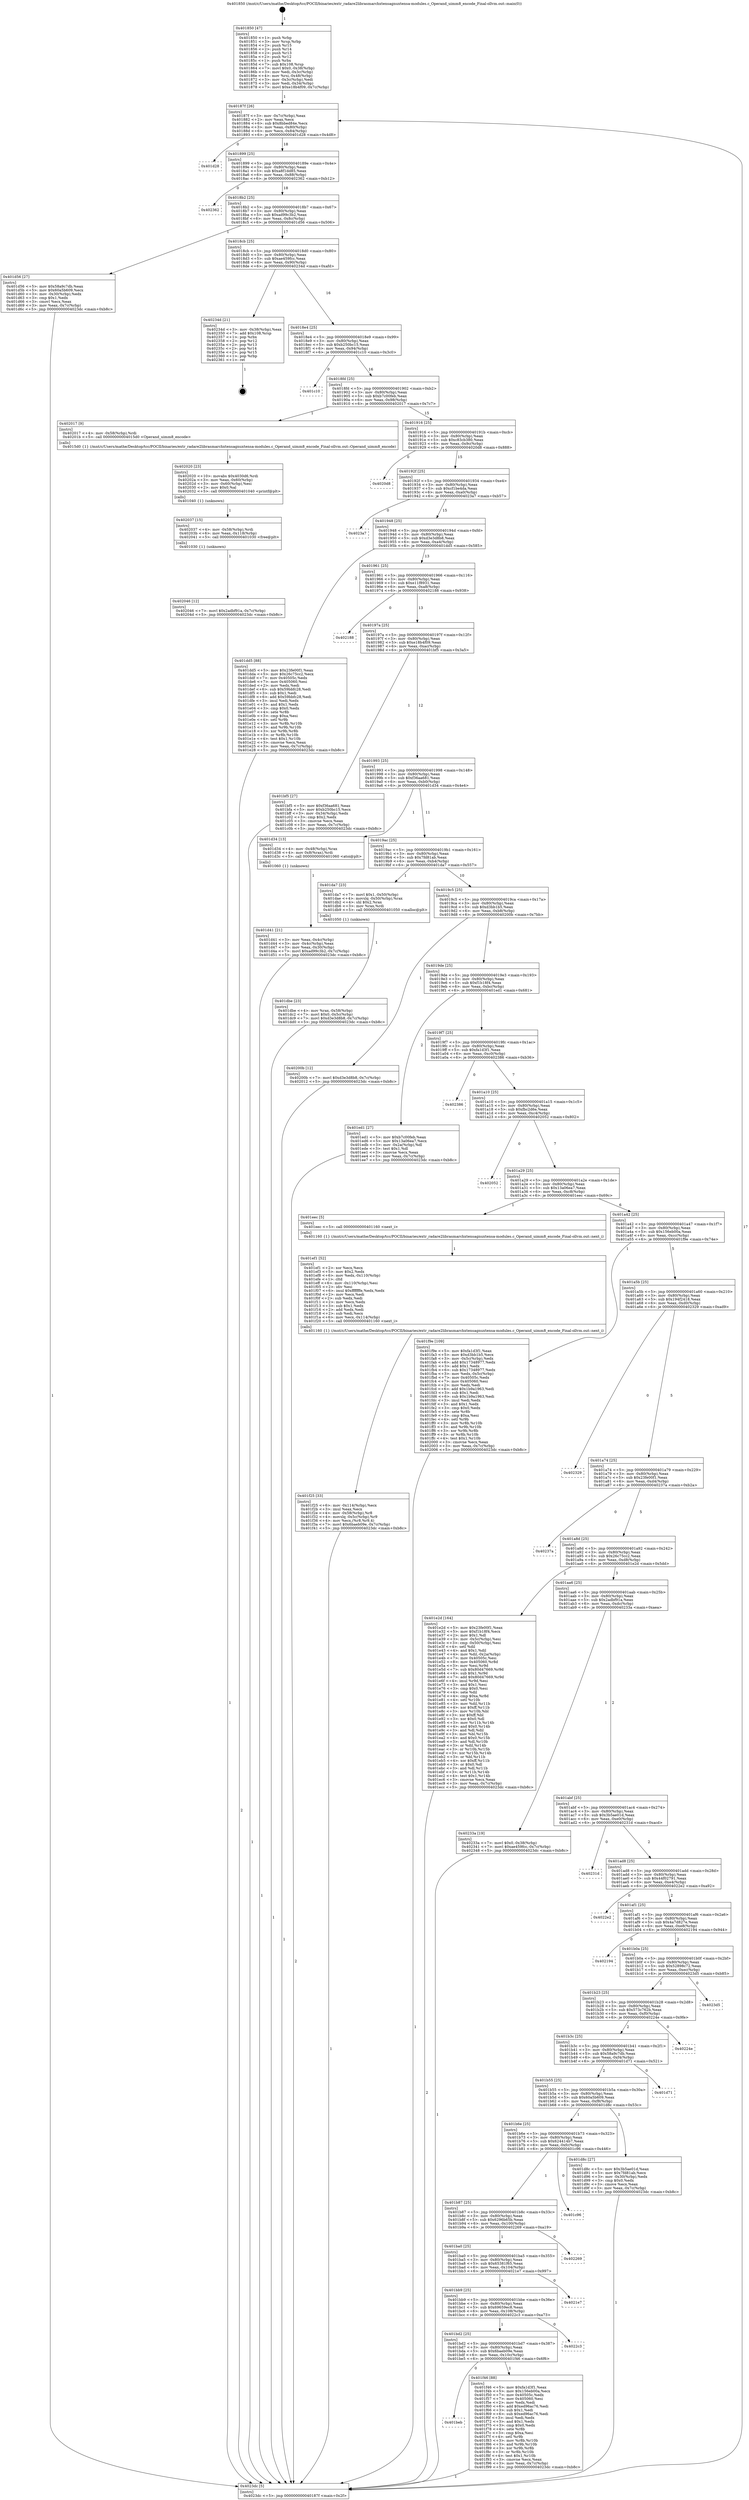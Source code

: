 digraph "0x401850" {
  label = "0x401850 (/mnt/c/Users/mathe/Desktop/tcc/POCII/binaries/extr_radare2librasmarchxtensagnuxtensa-modules.c_Operand_uimm8_encode_Final-ollvm.out::main(0))"
  labelloc = "t"
  node[shape=record]

  Entry [label="",width=0.3,height=0.3,shape=circle,fillcolor=black,style=filled]
  "0x40187f" [label="{
     0x40187f [26]\l
     | [instrs]\l
     &nbsp;&nbsp;0x40187f \<+3\>: mov -0x7c(%rbp),%eax\l
     &nbsp;&nbsp;0x401882 \<+2\>: mov %eax,%ecx\l
     &nbsp;&nbsp;0x401884 \<+6\>: sub $0x8bbed84e,%ecx\l
     &nbsp;&nbsp;0x40188a \<+3\>: mov %eax,-0x80(%rbp)\l
     &nbsp;&nbsp;0x40188d \<+6\>: mov %ecx,-0x84(%rbp)\l
     &nbsp;&nbsp;0x401893 \<+6\>: je 0000000000401d28 \<main+0x4d8\>\l
  }"]
  "0x401d28" [label="{
     0x401d28\l
  }", style=dashed]
  "0x401899" [label="{
     0x401899 [25]\l
     | [instrs]\l
     &nbsp;&nbsp;0x401899 \<+5\>: jmp 000000000040189e \<main+0x4e\>\l
     &nbsp;&nbsp;0x40189e \<+3\>: mov -0x80(%rbp),%eax\l
     &nbsp;&nbsp;0x4018a1 \<+5\>: sub $0xa8f1dd85,%eax\l
     &nbsp;&nbsp;0x4018a6 \<+6\>: mov %eax,-0x88(%rbp)\l
     &nbsp;&nbsp;0x4018ac \<+6\>: je 0000000000402362 \<main+0xb12\>\l
  }"]
  Exit [label="",width=0.3,height=0.3,shape=circle,fillcolor=black,style=filled,peripheries=2]
  "0x402362" [label="{
     0x402362\l
  }", style=dashed]
  "0x4018b2" [label="{
     0x4018b2 [25]\l
     | [instrs]\l
     &nbsp;&nbsp;0x4018b2 \<+5\>: jmp 00000000004018b7 \<main+0x67\>\l
     &nbsp;&nbsp;0x4018b7 \<+3\>: mov -0x80(%rbp),%eax\l
     &nbsp;&nbsp;0x4018ba \<+5\>: sub $0xad99c3b2,%eax\l
     &nbsp;&nbsp;0x4018bf \<+6\>: mov %eax,-0x8c(%rbp)\l
     &nbsp;&nbsp;0x4018c5 \<+6\>: je 0000000000401d56 \<main+0x506\>\l
  }"]
  "0x402046" [label="{
     0x402046 [12]\l
     | [instrs]\l
     &nbsp;&nbsp;0x402046 \<+7\>: movl $0x2adbf91a,-0x7c(%rbp)\l
     &nbsp;&nbsp;0x40204d \<+5\>: jmp 00000000004023dc \<main+0xb8c\>\l
  }"]
  "0x401d56" [label="{
     0x401d56 [27]\l
     | [instrs]\l
     &nbsp;&nbsp;0x401d56 \<+5\>: mov $0x58a9c7db,%eax\l
     &nbsp;&nbsp;0x401d5b \<+5\>: mov $0x60a5b609,%ecx\l
     &nbsp;&nbsp;0x401d60 \<+3\>: mov -0x30(%rbp),%edx\l
     &nbsp;&nbsp;0x401d63 \<+3\>: cmp $0x1,%edx\l
     &nbsp;&nbsp;0x401d66 \<+3\>: cmovl %ecx,%eax\l
     &nbsp;&nbsp;0x401d69 \<+3\>: mov %eax,-0x7c(%rbp)\l
     &nbsp;&nbsp;0x401d6c \<+5\>: jmp 00000000004023dc \<main+0xb8c\>\l
  }"]
  "0x4018cb" [label="{
     0x4018cb [25]\l
     | [instrs]\l
     &nbsp;&nbsp;0x4018cb \<+5\>: jmp 00000000004018d0 \<main+0x80\>\l
     &nbsp;&nbsp;0x4018d0 \<+3\>: mov -0x80(%rbp),%eax\l
     &nbsp;&nbsp;0x4018d3 \<+5\>: sub $0xae459fcc,%eax\l
     &nbsp;&nbsp;0x4018d8 \<+6\>: mov %eax,-0x90(%rbp)\l
     &nbsp;&nbsp;0x4018de \<+6\>: je 000000000040234d \<main+0xafd\>\l
  }"]
  "0x402037" [label="{
     0x402037 [15]\l
     | [instrs]\l
     &nbsp;&nbsp;0x402037 \<+4\>: mov -0x58(%rbp),%rdi\l
     &nbsp;&nbsp;0x40203b \<+6\>: mov %eax,-0x118(%rbp)\l
     &nbsp;&nbsp;0x402041 \<+5\>: call 0000000000401030 \<free@plt\>\l
     | [calls]\l
     &nbsp;&nbsp;0x401030 \{1\} (unknown)\l
  }"]
  "0x40234d" [label="{
     0x40234d [21]\l
     | [instrs]\l
     &nbsp;&nbsp;0x40234d \<+3\>: mov -0x38(%rbp),%eax\l
     &nbsp;&nbsp;0x402350 \<+7\>: add $0x108,%rsp\l
     &nbsp;&nbsp;0x402357 \<+1\>: pop %rbx\l
     &nbsp;&nbsp;0x402358 \<+2\>: pop %r12\l
     &nbsp;&nbsp;0x40235a \<+2\>: pop %r13\l
     &nbsp;&nbsp;0x40235c \<+2\>: pop %r14\l
     &nbsp;&nbsp;0x40235e \<+2\>: pop %r15\l
     &nbsp;&nbsp;0x402360 \<+1\>: pop %rbp\l
     &nbsp;&nbsp;0x402361 \<+1\>: ret\l
  }"]
  "0x4018e4" [label="{
     0x4018e4 [25]\l
     | [instrs]\l
     &nbsp;&nbsp;0x4018e4 \<+5\>: jmp 00000000004018e9 \<main+0x99\>\l
     &nbsp;&nbsp;0x4018e9 \<+3\>: mov -0x80(%rbp),%eax\l
     &nbsp;&nbsp;0x4018ec \<+5\>: sub $0xb250bc15,%eax\l
     &nbsp;&nbsp;0x4018f1 \<+6\>: mov %eax,-0x94(%rbp)\l
     &nbsp;&nbsp;0x4018f7 \<+6\>: je 0000000000401c10 \<main+0x3c0\>\l
  }"]
  "0x402020" [label="{
     0x402020 [23]\l
     | [instrs]\l
     &nbsp;&nbsp;0x402020 \<+10\>: movabs $0x4030d6,%rdi\l
     &nbsp;&nbsp;0x40202a \<+3\>: mov %eax,-0x60(%rbp)\l
     &nbsp;&nbsp;0x40202d \<+3\>: mov -0x60(%rbp),%esi\l
     &nbsp;&nbsp;0x402030 \<+2\>: mov $0x0,%al\l
     &nbsp;&nbsp;0x402032 \<+5\>: call 0000000000401040 \<printf@plt\>\l
     | [calls]\l
     &nbsp;&nbsp;0x401040 \{1\} (unknown)\l
  }"]
  "0x401c10" [label="{
     0x401c10\l
  }", style=dashed]
  "0x4018fd" [label="{
     0x4018fd [25]\l
     | [instrs]\l
     &nbsp;&nbsp;0x4018fd \<+5\>: jmp 0000000000401902 \<main+0xb2\>\l
     &nbsp;&nbsp;0x401902 \<+3\>: mov -0x80(%rbp),%eax\l
     &nbsp;&nbsp;0x401905 \<+5\>: sub $0xb7c00feb,%eax\l
     &nbsp;&nbsp;0x40190a \<+6\>: mov %eax,-0x98(%rbp)\l
     &nbsp;&nbsp;0x401910 \<+6\>: je 0000000000402017 \<main+0x7c7\>\l
  }"]
  "0x401beb" [label="{
     0x401beb\l
  }", style=dashed]
  "0x402017" [label="{
     0x402017 [9]\l
     | [instrs]\l
     &nbsp;&nbsp;0x402017 \<+4\>: mov -0x58(%rbp),%rdi\l
     &nbsp;&nbsp;0x40201b \<+5\>: call 00000000004015d0 \<Operand_uimm8_encode\>\l
     | [calls]\l
     &nbsp;&nbsp;0x4015d0 \{1\} (/mnt/c/Users/mathe/Desktop/tcc/POCII/binaries/extr_radare2librasmarchxtensagnuxtensa-modules.c_Operand_uimm8_encode_Final-ollvm.out::Operand_uimm8_encode)\l
  }"]
  "0x401916" [label="{
     0x401916 [25]\l
     | [instrs]\l
     &nbsp;&nbsp;0x401916 \<+5\>: jmp 000000000040191b \<main+0xcb\>\l
     &nbsp;&nbsp;0x40191b \<+3\>: mov -0x80(%rbp),%eax\l
     &nbsp;&nbsp;0x40191e \<+5\>: sub $0xc83cb380,%eax\l
     &nbsp;&nbsp;0x401923 \<+6\>: mov %eax,-0x9c(%rbp)\l
     &nbsp;&nbsp;0x401929 \<+6\>: je 00000000004020d8 \<main+0x888\>\l
  }"]
  "0x401f46" [label="{
     0x401f46 [88]\l
     | [instrs]\l
     &nbsp;&nbsp;0x401f46 \<+5\>: mov $0xfa1d3f1,%eax\l
     &nbsp;&nbsp;0x401f4b \<+5\>: mov $0x156eb00a,%ecx\l
     &nbsp;&nbsp;0x401f50 \<+7\>: mov 0x40505c,%edx\l
     &nbsp;&nbsp;0x401f57 \<+7\>: mov 0x405060,%esi\l
     &nbsp;&nbsp;0x401f5e \<+2\>: mov %edx,%edi\l
     &nbsp;&nbsp;0x401f60 \<+6\>: add $0xed96ac76,%edi\l
     &nbsp;&nbsp;0x401f66 \<+3\>: sub $0x1,%edi\l
     &nbsp;&nbsp;0x401f69 \<+6\>: sub $0xed96ac76,%edi\l
     &nbsp;&nbsp;0x401f6f \<+3\>: imul %edi,%edx\l
     &nbsp;&nbsp;0x401f72 \<+3\>: and $0x1,%edx\l
     &nbsp;&nbsp;0x401f75 \<+3\>: cmp $0x0,%edx\l
     &nbsp;&nbsp;0x401f78 \<+4\>: sete %r8b\l
     &nbsp;&nbsp;0x401f7c \<+3\>: cmp $0xa,%esi\l
     &nbsp;&nbsp;0x401f7f \<+4\>: setl %r9b\l
     &nbsp;&nbsp;0x401f83 \<+3\>: mov %r8b,%r10b\l
     &nbsp;&nbsp;0x401f86 \<+3\>: and %r9b,%r10b\l
     &nbsp;&nbsp;0x401f89 \<+3\>: xor %r9b,%r8b\l
     &nbsp;&nbsp;0x401f8c \<+3\>: or %r8b,%r10b\l
     &nbsp;&nbsp;0x401f8f \<+4\>: test $0x1,%r10b\l
     &nbsp;&nbsp;0x401f93 \<+3\>: cmovne %ecx,%eax\l
     &nbsp;&nbsp;0x401f96 \<+3\>: mov %eax,-0x7c(%rbp)\l
     &nbsp;&nbsp;0x401f99 \<+5\>: jmp 00000000004023dc \<main+0xb8c\>\l
  }"]
  "0x4020d8" [label="{
     0x4020d8\l
  }", style=dashed]
  "0x40192f" [label="{
     0x40192f [25]\l
     | [instrs]\l
     &nbsp;&nbsp;0x40192f \<+5\>: jmp 0000000000401934 \<main+0xe4\>\l
     &nbsp;&nbsp;0x401934 \<+3\>: mov -0x80(%rbp),%eax\l
     &nbsp;&nbsp;0x401937 \<+5\>: sub $0xcf1be4da,%eax\l
     &nbsp;&nbsp;0x40193c \<+6\>: mov %eax,-0xa0(%rbp)\l
     &nbsp;&nbsp;0x401942 \<+6\>: je 00000000004023a7 \<main+0xb57\>\l
  }"]
  "0x401bd2" [label="{
     0x401bd2 [25]\l
     | [instrs]\l
     &nbsp;&nbsp;0x401bd2 \<+5\>: jmp 0000000000401bd7 \<main+0x387\>\l
     &nbsp;&nbsp;0x401bd7 \<+3\>: mov -0x80(%rbp),%eax\l
     &nbsp;&nbsp;0x401bda \<+5\>: sub $0x6baeb09e,%eax\l
     &nbsp;&nbsp;0x401bdf \<+6\>: mov %eax,-0x10c(%rbp)\l
     &nbsp;&nbsp;0x401be5 \<+6\>: je 0000000000401f46 \<main+0x6f6\>\l
  }"]
  "0x4023a7" [label="{
     0x4023a7\l
  }", style=dashed]
  "0x401948" [label="{
     0x401948 [25]\l
     | [instrs]\l
     &nbsp;&nbsp;0x401948 \<+5\>: jmp 000000000040194d \<main+0xfd\>\l
     &nbsp;&nbsp;0x40194d \<+3\>: mov -0x80(%rbp),%eax\l
     &nbsp;&nbsp;0x401950 \<+5\>: sub $0xd3e3d8b8,%eax\l
     &nbsp;&nbsp;0x401955 \<+6\>: mov %eax,-0xa4(%rbp)\l
     &nbsp;&nbsp;0x40195b \<+6\>: je 0000000000401dd5 \<main+0x585\>\l
  }"]
  "0x4022c3" [label="{
     0x4022c3\l
  }", style=dashed]
  "0x401dd5" [label="{
     0x401dd5 [88]\l
     | [instrs]\l
     &nbsp;&nbsp;0x401dd5 \<+5\>: mov $0x23fe00f1,%eax\l
     &nbsp;&nbsp;0x401dda \<+5\>: mov $0x26c75cc2,%ecx\l
     &nbsp;&nbsp;0x401ddf \<+7\>: mov 0x40505c,%edx\l
     &nbsp;&nbsp;0x401de6 \<+7\>: mov 0x405060,%esi\l
     &nbsp;&nbsp;0x401ded \<+2\>: mov %edx,%edi\l
     &nbsp;&nbsp;0x401def \<+6\>: sub $0x59bbfc28,%edi\l
     &nbsp;&nbsp;0x401df5 \<+3\>: sub $0x1,%edi\l
     &nbsp;&nbsp;0x401df8 \<+6\>: add $0x59bbfc28,%edi\l
     &nbsp;&nbsp;0x401dfe \<+3\>: imul %edi,%edx\l
     &nbsp;&nbsp;0x401e01 \<+3\>: and $0x1,%edx\l
     &nbsp;&nbsp;0x401e04 \<+3\>: cmp $0x0,%edx\l
     &nbsp;&nbsp;0x401e07 \<+4\>: sete %r8b\l
     &nbsp;&nbsp;0x401e0b \<+3\>: cmp $0xa,%esi\l
     &nbsp;&nbsp;0x401e0e \<+4\>: setl %r9b\l
     &nbsp;&nbsp;0x401e12 \<+3\>: mov %r8b,%r10b\l
     &nbsp;&nbsp;0x401e15 \<+3\>: and %r9b,%r10b\l
     &nbsp;&nbsp;0x401e18 \<+3\>: xor %r9b,%r8b\l
     &nbsp;&nbsp;0x401e1b \<+3\>: or %r8b,%r10b\l
     &nbsp;&nbsp;0x401e1e \<+4\>: test $0x1,%r10b\l
     &nbsp;&nbsp;0x401e22 \<+3\>: cmovne %ecx,%eax\l
     &nbsp;&nbsp;0x401e25 \<+3\>: mov %eax,-0x7c(%rbp)\l
     &nbsp;&nbsp;0x401e28 \<+5\>: jmp 00000000004023dc \<main+0xb8c\>\l
  }"]
  "0x401961" [label="{
     0x401961 [25]\l
     | [instrs]\l
     &nbsp;&nbsp;0x401961 \<+5\>: jmp 0000000000401966 \<main+0x116\>\l
     &nbsp;&nbsp;0x401966 \<+3\>: mov -0x80(%rbp),%eax\l
     &nbsp;&nbsp;0x401969 \<+5\>: sub $0xe11f8931,%eax\l
     &nbsp;&nbsp;0x40196e \<+6\>: mov %eax,-0xa8(%rbp)\l
     &nbsp;&nbsp;0x401974 \<+6\>: je 0000000000402188 \<main+0x938\>\l
  }"]
  "0x401bb9" [label="{
     0x401bb9 [25]\l
     | [instrs]\l
     &nbsp;&nbsp;0x401bb9 \<+5\>: jmp 0000000000401bbe \<main+0x36e\>\l
     &nbsp;&nbsp;0x401bbe \<+3\>: mov -0x80(%rbp),%eax\l
     &nbsp;&nbsp;0x401bc1 \<+5\>: sub $0x69659ec8,%eax\l
     &nbsp;&nbsp;0x401bc6 \<+6\>: mov %eax,-0x108(%rbp)\l
     &nbsp;&nbsp;0x401bcc \<+6\>: je 00000000004022c3 \<main+0xa73\>\l
  }"]
  "0x402188" [label="{
     0x402188\l
  }", style=dashed]
  "0x40197a" [label="{
     0x40197a [25]\l
     | [instrs]\l
     &nbsp;&nbsp;0x40197a \<+5\>: jmp 000000000040197f \<main+0x12f\>\l
     &nbsp;&nbsp;0x40197f \<+3\>: mov -0x80(%rbp),%eax\l
     &nbsp;&nbsp;0x401982 \<+5\>: sub $0xe18b4f09,%eax\l
     &nbsp;&nbsp;0x401987 \<+6\>: mov %eax,-0xac(%rbp)\l
     &nbsp;&nbsp;0x40198d \<+6\>: je 0000000000401bf5 \<main+0x3a5\>\l
  }"]
  "0x4021e7" [label="{
     0x4021e7\l
  }", style=dashed]
  "0x401bf5" [label="{
     0x401bf5 [27]\l
     | [instrs]\l
     &nbsp;&nbsp;0x401bf5 \<+5\>: mov $0xf36aa681,%eax\l
     &nbsp;&nbsp;0x401bfa \<+5\>: mov $0xb250bc15,%ecx\l
     &nbsp;&nbsp;0x401bff \<+3\>: mov -0x34(%rbp),%edx\l
     &nbsp;&nbsp;0x401c02 \<+3\>: cmp $0x2,%edx\l
     &nbsp;&nbsp;0x401c05 \<+3\>: cmovne %ecx,%eax\l
     &nbsp;&nbsp;0x401c08 \<+3\>: mov %eax,-0x7c(%rbp)\l
     &nbsp;&nbsp;0x401c0b \<+5\>: jmp 00000000004023dc \<main+0xb8c\>\l
  }"]
  "0x401993" [label="{
     0x401993 [25]\l
     | [instrs]\l
     &nbsp;&nbsp;0x401993 \<+5\>: jmp 0000000000401998 \<main+0x148\>\l
     &nbsp;&nbsp;0x401998 \<+3\>: mov -0x80(%rbp),%eax\l
     &nbsp;&nbsp;0x40199b \<+5\>: sub $0xf36aa681,%eax\l
     &nbsp;&nbsp;0x4019a0 \<+6\>: mov %eax,-0xb0(%rbp)\l
     &nbsp;&nbsp;0x4019a6 \<+6\>: je 0000000000401d34 \<main+0x4e4\>\l
  }"]
  "0x4023dc" [label="{
     0x4023dc [5]\l
     | [instrs]\l
     &nbsp;&nbsp;0x4023dc \<+5\>: jmp 000000000040187f \<main+0x2f\>\l
  }"]
  "0x401850" [label="{
     0x401850 [47]\l
     | [instrs]\l
     &nbsp;&nbsp;0x401850 \<+1\>: push %rbp\l
     &nbsp;&nbsp;0x401851 \<+3\>: mov %rsp,%rbp\l
     &nbsp;&nbsp;0x401854 \<+2\>: push %r15\l
     &nbsp;&nbsp;0x401856 \<+2\>: push %r14\l
     &nbsp;&nbsp;0x401858 \<+2\>: push %r13\l
     &nbsp;&nbsp;0x40185a \<+2\>: push %r12\l
     &nbsp;&nbsp;0x40185c \<+1\>: push %rbx\l
     &nbsp;&nbsp;0x40185d \<+7\>: sub $0x108,%rsp\l
     &nbsp;&nbsp;0x401864 \<+7\>: movl $0x0,-0x38(%rbp)\l
     &nbsp;&nbsp;0x40186b \<+3\>: mov %edi,-0x3c(%rbp)\l
     &nbsp;&nbsp;0x40186e \<+4\>: mov %rsi,-0x48(%rbp)\l
     &nbsp;&nbsp;0x401872 \<+3\>: mov -0x3c(%rbp),%edi\l
     &nbsp;&nbsp;0x401875 \<+3\>: mov %edi,-0x34(%rbp)\l
     &nbsp;&nbsp;0x401878 \<+7\>: movl $0xe18b4f09,-0x7c(%rbp)\l
  }"]
  "0x401ba0" [label="{
     0x401ba0 [25]\l
     | [instrs]\l
     &nbsp;&nbsp;0x401ba0 \<+5\>: jmp 0000000000401ba5 \<main+0x355\>\l
     &nbsp;&nbsp;0x401ba5 \<+3\>: mov -0x80(%rbp),%eax\l
     &nbsp;&nbsp;0x401ba8 \<+5\>: sub $0x65381f65,%eax\l
     &nbsp;&nbsp;0x401bad \<+6\>: mov %eax,-0x104(%rbp)\l
     &nbsp;&nbsp;0x401bb3 \<+6\>: je 00000000004021e7 \<main+0x997\>\l
  }"]
  "0x401d34" [label="{
     0x401d34 [13]\l
     | [instrs]\l
     &nbsp;&nbsp;0x401d34 \<+4\>: mov -0x48(%rbp),%rax\l
     &nbsp;&nbsp;0x401d38 \<+4\>: mov 0x8(%rax),%rdi\l
     &nbsp;&nbsp;0x401d3c \<+5\>: call 0000000000401060 \<atoi@plt\>\l
     | [calls]\l
     &nbsp;&nbsp;0x401060 \{1\} (unknown)\l
  }"]
  "0x4019ac" [label="{
     0x4019ac [25]\l
     | [instrs]\l
     &nbsp;&nbsp;0x4019ac \<+5\>: jmp 00000000004019b1 \<main+0x161\>\l
     &nbsp;&nbsp;0x4019b1 \<+3\>: mov -0x80(%rbp),%eax\l
     &nbsp;&nbsp;0x4019b4 \<+5\>: sub $0x7fd81ab,%eax\l
     &nbsp;&nbsp;0x4019b9 \<+6\>: mov %eax,-0xb4(%rbp)\l
     &nbsp;&nbsp;0x4019bf \<+6\>: je 0000000000401da7 \<main+0x557\>\l
  }"]
  "0x401d41" [label="{
     0x401d41 [21]\l
     | [instrs]\l
     &nbsp;&nbsp;0x401d41 \<+3\>: mov %eax,-0x4c(%rbp)\l
     &nbsp;&nbsp;0x401d44 \<+3\>: mov -0x4c(%rbp),%eax\l
     &nbsp;&nbsp;0x401d47 \<+3\>: mov %eax,-0x30(%rbp)\l
     &nbsp;&nbsp;0x401d4a \<+7\>: movl $0xad99c3b2,-0x7c(%rbp)\l
     &nbsp;&nbsp;0x401d51 \<+5\>: jmp 00000000004023dc \<main+0xb8c\>\l
  }"]
  "0x402269" [label="{
     0x402269\l
  }", style=dashed]
  "0x401da7" [label="{
     0x401da7 [23]\l
     | [instrs]\l
     &nbsp;&nbsp;0x401da7 \<+7\>: movl $0x1,-0x50(%rbp)\l
     &nbsp;&nbsp;0x401dae \<+4\>: movslq -0x50(%rbp),%rax\l
     &nbsp;&nbsp;0x401db2 \<+4\>: shl $0x2,%rax\l
     &nbsp;&nbsp;0x401db6 \<+3\>: mov %rax,%rdi\l
     &nbsp;&nbsp;0x401db9 \<+5\>: call 0000000000401050 \<malloc@plt\>\l
     | [calls]\l
     &nbsp;&nbsp;0x401050 \{1\} (unknown)\l
  }"]
  "0x4019c5" [label="{
     0x4019c5 [25]\l
     | [instrs]\l
     &nbsp;&nbsp;0x4019c5 \<+5\>: jmp 00000000004019ca \<main+0x17a\>\l
     &nbsp;&nbsp;0x4019ca \<+3\>: mov -0x80(%rbp),%eax\l
     &nbsp;&nbsp;0x4019cd \<+5\>: sub $0xd3bb1b5,%eax\l
     &nbsp;&nbsp;0x4019d2 \<+6\>: mov %eax,-0xb8(%rbp)\l
     &nbsp;&nbsp;0x4019d8 \<+6\>: je 000000000040200b \<main+0x7bb\>\l
  }"]
  "0x401b87" [label="{
     0x401b87 [25]\l
     | [instrs]\l
     &nbsp;&nbsp;0x401b87 \<+5\>: jmp 0000000000401b8c \<main+0x33c\>\l
     &nbsp;&nbsp;0x401b8c \<+3\>: mov -0x80(%rbp),%eax\l
     &nbsp;&nbsp;0x401b8f \<+5\>: sub $0x6296b65b,%eax\l
     &nbsp;&nbsp;0x401b94 \<+6\>: mov %eax,-0x100(%rbp)\l
     &nbsp;&nbsp;0x401b9a \<+6\>: je 0000000000402269 \<main+0xa19\>\l
  }"]
  "0x40200b" [label="{
     0x40200b [12]\l
     | [instrs]\l
     &nbsp;&nbsp;0x40200b \<+7\>: movl $0xd3e3d8b8,-0x7c(%rbp)\l
     &nbsp;&nbsp;0x402012 \<+5\>: jmp 00000000004023dc \<main+0xb8c\>\l
  }"]
  "0x4019de" [label="{
     0x4019de [25]\l
     | [instrs]\l
     &nbsp;&nbsp;0x4019de \<+5\>: jmp 00000000004019e3 \<main+0x193\>\l
     &nbsp;&nbsp;0x4019e3 \<+3\>: mov -0x80(%rbp),%eax\l
     &nbsp;&nbsp;0x4019e6 \<+5\>: sub $0xf1b18f4,%eax\l
     &nbsp;&nbsp;0x4019eb \<+6\>: mov %eax,-0xbc(%rbp)\l
     &nbsp;&nbsp;0x4019f1 \<+6\>: je 0000000000401ed1 \<main+0x681\>\l
  }"]
  "0x401c96" [label="{
     0x401c96\l
  }", style=dashed]
  "0x401ed1" [label="{
     0x401ed1 [27]\l
     | [instrs]\l
     &nbsp;&nbsp;0x401ed1 \<+5\>: mov $0xb7c00feb,%eax\l
     &nbsp;&nbsp;0x401ed6 \<+5\>: mov $0x13a06ea7,%ecx\l
     &nbsp;&nbsp;0x401edb \<+3\>: mov -0x2a(%rbp),%dl\l
     &nbsp;&nbsp;0x401ede \<+3\>: test $0x1,%dl\l
     &nbsp;&nbsp;0x401ee1 \<+3\>: cmovne %ecx,%eax\l
     &nbsp;&nbsp;0x401ee4 \<+3\>: mov %eax,-0x7c(%rbp)\l
     &nbsp;&nbsp;0x401ee7 \<+5\>: jmp 00000000004023dc \<main+0xb8c\>\l
  }"]
  "0x4019f7" [label="{
     0x4019f7 [25]\l
     | [instrs]\l
     &nbsp;&nbsp;0x4019f7 \<+5\>: jmp 00000000004019fc \<main+0x1ac\>\l
     &nbsp;&nbsp;0x4019fc \<+3\>: mov -0x80(%rbp),%eax\l
     &nbsp;&nbsp;0x4019ff \<+5\>: sub $0xfa1d3f1,%eax\l
     &nbsp;&nbsp;0x401a04 \<+6\>: mov %eax,-0xc0(%rbp)\l
     &nbsp;&nbsp;0x401a0a \<+6\>: je 0000000000402386 \<main+0xb36\>\l
  }"]
  "0x401f25" [label="{
     0x401f25 [33]\l
     | [instrs]\l
     &nbsp;&nbsp;0x401f25 \<+6\>: mov -0x114(%rbp),%ecx\l
     &nbsp;&nbsp;0x401f2b \<+3\>: imul %eax,%ecx\l
     &nbsp;&nbsp;0x401f2e \<+4\>: mov -0x58(%rbp),%r8\l
     &nbsp;&nbsp;0x401f32 \<+4\>: movslq -0x5c(%rbp),%r9\l
     &nbsp;&nbsp;0x401f36 \<+4\>: mov %ecx,(%r8,%r9,4)\l
     &nbsp;&nbsp;0x401f3a \<+7\>: movl $0x6baeb09e,-0x7c(%rbp)\l
     &nbsp;&nbsp;0x401f41 \<+5\>: jmp 00000000004023dc \<main+0xb8c\>\l
  }"]
  "0x402386" [label="{
     0x402386\l
  }", style=dashed]
  "0x401a10" [label="{
     0x401a10 [25]\l
     | [instrs]\l
     &nbsp;&nbsp;0x401a10 \<+5\>: jmp 0000000000401a15 \<main+0x1c5\>\l
     &nbsp;&nbsp;0x401a15 \<+3\>: mov -0x80(%rbp),%eax\l
     &nbsp;&nbsp;0x401a18 \<+5\>: sub $0xfbc2d6e,%eax\l
     &nbsp;&nbsp;0x401a1d \<+6\>: mov %eax,-0xc4(%rbp)\l
     &nbsp;&nbsp;0x401a23 \<+6\>: je 0000000000402052 \<main+0x802\>\l
  }"]
  "0x401ef1" [label="{
     0x401ef1 [52]\l
     | [instrs]\l
     &nbsp;&nbsp;0x401ef1 \<+2\>: xor %ecx,%ecx\l
     &nbsp;&nbsp;0x401ef3 \<+5\>: mov $0x2,%edx\l
     &nbsp;&nbsp;0x401ef8 \<+6\>: mov %edx,-0x110(%rbp)\l
     &nbsp;&nbsp;0x401efe \<+1\>: cltd\l
     &nbsp;&nbsp;0x401eff \<+6\>: mov -0x110(%rbp),%esi\l
     &nbsp;&nbsp;0x401f05 \<+2\>: idiv %esi\l
     &nbsp;&nbsp;0x401f07 \<+6\>: imul $0xfffffffe,%edx,%edx\l
     &nbsp;&nbsp;0x401f0d \<+2\>: mov %ecx,%edi\l
     &nbsp;&nbsp;0x401f0f \<+2\>: sub %edx,%edi\l
     &nbsp;&nbsp;0x401f11 \<+2\>: mov %ecx,%edx\l
     &nbsp;&nbsp;0x401f13 \<+3\>: sub $0x1,%edx\l
     &nbsp;&nbsp;0x401f16 \<+2\>: add %edx,%edi\l
     &nbsp;&nbsp;0x401f18 \<+2\>: sub %edi,%ecx\l
     &nbsp;&nbsp;0x401f1a \<+6\>: mov %ecx,-0x114(%rbp)\l
     &nbsp;&nbsp;0x401f20 \<+5\>: call 0000000000401160 \<next_i\>\l
     | [calls]\l
     &nbsp;&nbsp;0x401160 \{1\} (/mnt/c/Users/mathe/Desktop/tcc/POCII/binaries/extr_radare2librasmarchxtensagnuxtensa-modules.c_Operand_uimm8_encode_Final-ollvm.out::next_i)\l
  }"]
  "0x402052" [label="{
     0x402052\l
  }", style=dashed]
  "0x401a29" [label="{
     0x401a29 [25]\l
     | [instrs]\l
     &nbsp;&nbsp;0x401a29 \<+5\>: jmp 0000000000401a2e \<main+0x1de\>\l
     &nbsp;&nbsp;0x401a2e \<+3\>: mov -0x80(%rbp),%eax\l
     &nbsp;&nbsp;0x401a31 \<+5\>: sub $0x13a06ea7,%eax\l
     &nbsp;&nbsp;0x401a36 \<+6\>: mov %eax,-0xc8(%rbp)\l
     &nbsp;&nbsp;0x401a3c \<+6\>: je 0000000000401eec \<main+0x69c\>\l
  }"]
  "0x401dbe" [label="{
     0x401dbe [23]\l
     | [instrs]\l
     &nbsp;&nbsp;0x401dbe \<+4\>: mov %rax,-0x58(%rbp)\l
     &nbsp;&nbsp;0x401dc2 \<+7\>: movl $0x0,-0x5c(%rbp)\l
     &nbsp;&nbsp;0x401dc9 \<+7\>: movl $0xd3e3d8b8,-0x7c(%rbp)\l
     &nbsp;&nbsp;0x401dd0 \<+5\>: jmp 00000000004023dc \<main+0xb8c\>\l
  }"]
  "0x401eec" [label="{
     0x401eec [5]\l
     | [instrs]\l
     &nbsp;&nbsp;0x401eec \<+5\>: call 0000000000401160 \<next_i\>\l
     | [calls]\l
     &nbsp;&nbsp;0x401160 \{1\} (/mnt/c/Users/mathe/Desktop/tcc/POCII/binaries/extr_radare2librasmarchxtensagnuxtensa-modules.c_Operand_uimm8_encode_Final-ollvm.out::next_i)\l
  }"]
  "0x401a42" [label="{
     0x401a42 [25]\l
     | [instrs]\l
     &nbsp;&nbsp;0x401a42 \<+5\>: jmp 0000000000401a47 \<main+0x1f7\>\l
     &nbsp;&nbsp;0x401a47 \<+3\>: mov -0x80(%rbp),%eax\l
     &nbsp;&nbsp;0x401a4a \<+5\>: sub $0x156eb00a,%eax\l
     &nbsp;&nbsp;0x401a4f \<+6\>: mov %eax,-0xcc(%rbp)\l
     &nbsp;&nbsp;0x401a55 \<+6\>: je 0000000000401f9e \<main+0x74e\>\l
  }"]
  "0x401b6e" [label="{
     0x401b6e [25]\l
     | [instrs]\l
     &nbsp;&nbsp;0x401b6e \<+5\>: jmp 0000000000401b73 \<main+0x323\>\l
     &nbsp;&nbsp;0x401b73 \<+3\>: mov -0x80(%rbp),%eax\l
     &nbsp;&nbsp;0x401b76 \<+5\>: sub $0x624414b7,%eax\l
     &nbsp;&nbsp;0x401b7b \<+6\>: mov %eax,-0xfc(%rbp)\l
     &nbsp;&nbsp;0x401b81 \<+6\>: je 0000000000401c96 \<main+0x446\>\l
  }"]
  "0x401f9e" [label="{
     0x401f9e [109]\l
     | [instrs]\l
     &nbsp;&nbsp;0x401f9e \<+5\>: mov $0xfa1d3f1,%eax\l
     &nbsp;&nbsp;0x401fa3 \<+5\>: mov $0xd3bb1b5,%ecx\l
     &nbsp;&nbsp;0x401fa8 \<+3\>: mov -0x5c(%rbp),%edx\l
     &nbsp;&nbsp;0x401fab \<+6\>: add $0x17348977,%edx\l
     &nbsp;&nbsp;0x401fb1 \<+3\>: add $0x1,%edx\l
     &nbsp;&nbsp;0x401fb4 \<+6\>: sub $0x17348977,%edx\l
     &nbsp;&nbsp;0x401fba \<+3\>: mov %edx,-0x5c(%rbp)\l
     &nbsp;&nbsp;0x401fbd \<+7\>: mov 0x40505c,%edx\l
     &nbsp;&nbsp;0x401fc4 \<+7\>: mov 0x405060,%esi\l
     &nbsp;&nbsp;0x401fcb \<+2\>: mov %edx,%edi\l
     &nbsp;&nbsp;0x401fcd \<+6\>: add $0x1b9a1963,%edi\l
     &nbsp;&nbsp;0x401fd3 \<+3\>: sub $0x1,%edi\l
     &nbsp;&nbsp;0x401fd6 \<+6\>: sub $0x1b9a1963,%edi\l
     &nbsp;&nbsp;0x401fdc \<+3\>: imul %edi,%edx\l
     &nbsp;&nbsp;0x401fdf \<+3\>: and $0x1,%edx\l
     &nbsp;&nbsp;0x401fe2 \<+3\>: cmp $0x0,%edx\l
     &nbsp;&nbsp;0x401fe5 \<+4\>: sete %r8b\l
     &nbsp;&nbsp;0x401fe9 \<+3\>: cmp $0xa,%esi\l
     &nbsp;&nbsp;0x401fec \<+4\>: setl %r9b\l
     &nbsp;&nbsp;0x401ff0 \<+3\>: mov %r8b,%r10b\l
     &nbsp;&nbsp;0x401ff3 \<+3\>: and %r9b,%r10b\l
     &nbsp;&nbsp;0x401ff6 \<+3\>: xor %r9b,%r8b\l
     &nbsp;&nbsp;0x401ff9 \<+3\>: or %r8b,%r10b\l
     &nbsp;&nbsp;0x401ffc \<+4\>: test $0x1,%r10b\l
     &nbsp;&nbsp;0x402000 \<+3\>: cmovne %ecx,%eax\l
     &nbsp;&nbsp;0x402003 \<+3\>: mov %eax,-0x7c(%rbp)\l
     &nbsp;&nbsp;0x402006 \<+5\>: jmp 00000000004023dc \<main+0xb8c\>\l
  }"]
  "0x401a5b" [label="{
     0x401a5b [25]\l
     | [instrs]\l
     &nbsp;&nbsp;0x401a5b \<+5\>: jmp 0000000000401a60 \<main+0x210\>\l
     &nbsp;&nbsp;0x401a60 \<+3\>: mov -0x80(%rbp),%eax\l
     &nbsp;&nbsp;0x401a63 \<+5\>: sub $0x194f2418,%eax\l
     &nbsp;&nbsp;0x401a68 \<+6\>: mov %eax,-0xd0(%rbp)\l
     &nbsp;&nbsp;0x401a6e \<+6\>: je 0000000000402329 \<main+0xad9\>\l
  }"]
  "0x401d8c" [label="{
     0x401d8c [27]\l
     | [instrs]\l
     &nbsp;&nbsp;0x401d8c \<+5\>: mov $0x3b5ae01d,%eax\l
     &nbsp;&nbsp;0x401d91 \<+5\>: mov $0x7fd81ab,%ecx\l
     &nbsp;&nbsp;0x401d96 \<+3\>: mov -0x30(%rbp),%edx\l
     &nbsp;&nbsp;0x401d99 \<+3\>: cmp $0x0,%edx\l
     &nbsp;&nbsp;0x401d9c \<+3\>: cmove %ecx,%eax\l
     &nbsp;&nbsp;0x401d9f \<+3\>: mov %eax,-0x7c(%rbp)\l
     &nbsp;&nbsp;0x401da2 \<+5\>: jmp 00000000004023dc \<main+0xb8c\>\l
  }"]
  "0x402329" [label="{
     0x402329\l
  }", style=dashed]
  "0x401a74" [label="{
     0x401a74 [25]\l
     | [instrs]\l
     &nbsp;&nbsp;0x401a74 \<+5\>: jmp 0000000000401a79 \<main+0x229\>\l
     &nbsp;&nbsp;0x401a79 \<+3\>: mov -0x80(%rbp),%eax\l
     &nbsp;&nbsp;0x401a7c \<+5\>: sub $0x23fe00f1,%eax\l
     &nbsp;&nbsp;0x401a81 \<+6\>: mov %eax,-0xd4(%rbp)\l
     &nbsp;&nbsp;0x401a87 \<+6\>: je 000000000040237a \<main+0xb2a\>\l
  }"]
  "0x401b55" [label="{
     0x401b55 [25]\l
     | [instrs]\l
     &nbsp;&nbsp;0x401b55 \<+5\>: jmp 0000000000401b5a \<main+0x30a\>\l
     &nbsp;&nbsp;0x401b5a \<+3\>: mov -0x80(%rbp),%eax\l
     &nbsp;&nbsp;0x401b5d \<+5\>: sub $0x60a5b609,%eax\l
     &nbsp;&nbsp;0x401b62 \<+6\>: mov %eax,-0xf8(%rbp)\l
     &nbsp;&nbsp;0x401b68 \<+6\>: je 0000000000401d8c \<main+0x53c\>\l
  }"]
  "0x40237a" [label="{
     0x40237a\l
  }", style=dashed]
  "0x401a8d" [label="{
     0x401a8d [25]\l
     | [instrs]\l
     &nbsp;&nbsp;0x401a8d \<+5\>: jmp 0000000000401a92 \<main+0x242\>\l
     &nbsp;&nbsp;0x401a92 \<+3\>: mov -0x80(%rbp),%eax\l
     &nbsp;&nbsp;0x401a95 \<+5\>: sub $0x26c75cc2,%eax\l
     &nbsp;&nbsp;0x401a9a \<+6\>: mov %eax,-0xd8(%rbp)\l
     &nbsp;&nbsp;0x401aa0 \<+6\>: je 0000000000401e2d \<main+0x5dd\>\l
  }"]
  "0x401d71" [label="{
     0x401d71\l
  }", style=dashed]
  "0x401e2d" [label="{
     0x401e2d [164]\l
     | [instrs]\l
     &nbsp;&nbsp;0x401e2d \<+5\>: mov $0x23fe00f1,%eax\l
     &nbsp;&nbsp;0x401e32 \<+5\>: mov $0xf1b18f4,%ecx\l
     &nbsp;&nbsp;0x401e37 \<+2\>: mov $0x1,%dl\l
     &nbsp;&nbsp;0x401e39 \<+3\>: mov -0x5c(%rbp),%esi\l
     &nbsp;&nbsp;0x401e3c \<+3\>: cmp -0x50(%rbp),%esi\l
     &nbsp;&nbsp;0x401e3f \<+4\>: setl %dil\l
     &nbsp;&nbsp;0x401e43 \<+4\>: and $0x1,%dil\l
     &nbsp;&nbsp;0x401e47 \<+4\>: mov %dil,-0x2a(%rbp)\l
     &nbsp;&nbsp;0x401e4b \<+7\>: mov 0x40505c,%esi\l
     &nbsp;&nbsp;0x401e52 \<+8\>: mov 0x405060,%r8d\l
     &nbsp;&nbsp;0x401e5a \<+3\>: mov %esi,%r9d\l
     &nbsp;&nbsp;0x401e5d \<+7\>: sub $0x80d47669,%r9d\l
     &nbsp;&nbsp;0x401e64 \<+4\>: sub $0x1,%r9d\l
     &nbsp;&nbsp;0x401e68 \<+7\>: add $0x80d47669,%r9d\l
     &nbsp;&nbsp;0x401e6f \<+4\>: imul %r9d,%esi\l
     &nbsp;&nbsp;0x401e73 \<+3\>: and $0x1,%esi\l
     &nbsp;&nbsp;0x401e76 \<+3\>: cmp $0x0,%esi\l
     &nbsp;&nbsp;0x401e79 \<+4\>: sete %dil\l
     &nbsp;&nbsp;0x401e7d \<+4\>: cmp $0xa,%r8d\l
     &nbsp;&nbsp;0x401e81 \<+4\>: setl %r10b\l
     &nbsp;&nbsp;0x401e85 \<+3\>: mov %dil,%r11b\l
     &nbsp;&nbsp;0x401e88 \<+4\>: xor $0xff,%r11b\l
     &nbsp;&nbsp;0x401e8c \<+3\>: mov %r10b,%bl\l
     &nbsp;&nbsp;0x401e8f \<+3\>: xor $0xff,%bl\l
     &nbsp;&nbsp;0x401e92 \<+3\>: xor $0x0,%dl\l
     &nbsp;&nbsp;0x401e95 \<+3\>: mov %r11b,%r14b\l
     &nbsp;&nbsp;0x401e98 \<+4\>: and $0x0,%r14b\l
     &nbsp;&nbsp;0x401e9c \<+3\>: and %dl,%dil\l
     &nbsp;&nbsp;0x401e9f \<+3\>: mov %bl,%r15b\l
     &nbsp;&nbsp;0x401ea2 \<+4\>: and $0x0,%r15b\l
     &nbsp;&nbsp;0x401ea6 \<+3\>: and %dl,%r10b\l
     &nbsp;&nbsp;0x401ea9 \<+3\>: or %dil,%r14b\l
     &nbsp;&nbsp;0x401eac \<+3\>: or %r10b,%r15b\l
     &nbsp;&nbsp;0x401eaf \<+3\>: xor %r15b,%r14b\l
     &nbsp;&nbsp;0x401eb2 \<+3\>: or %bl,%r11b\l
     &nbsp;&nbsp;0x401eb5 \<+4\>: xor $0xff,%r11b\l
     &nbsp;&nbsp;0x401eb9 \<+3\>: or $0x0,%dl\l
     &nbsp;&nbsp;0x401ebc \<+3\>: and %dl,%r11b\l
     &nbsp;&nbsp;0x401ebf \<+3\>: or %r11b,%r14b\l
     &nbsp;&nbsp;0x401ec2 \<+4\>: test $0x1,%r14b\l
     &nbsp;&nbsp;0x401ec6 \<+3\>: cmovne %ecx,%eax\l
     &nbsp;&nbsp;0x401ec9 \<+3\>: mov %eax,-0x7c(%rbp)\l
     &nbsp;&nbsp;0x401ecc \<+5\>: jmp 00000000004023dc \<main+0xb8c\>\l
  }"]
  "0x401aa6" [label="{
     0x401aa6 [25]\l
     | [instrs]\l
     &nbsp;&nbsp;0x401aa6 \<+5\>: jmp 0000000000401aab \<main+0x25b\>\l
     &nbsp;&nbsp;0x401aab \<+3\>: mov -0x80(%rbp),%eax\l
     &nbsp;&nbsp;0x401aae \<+5\>: sub $0x2adbf91a,%eax\l
     &nbsp;&nbsp;0x401ab3 \<+6\>: mov %eax,-0xdc(%rbp)\l
     &nbsp;&nbsp;0x401ab9 \<+6\>: je 000000000040233a \<main+0xaea\>\l
  }"]
  "0x401b3c" [label="{
     0x401b3c [25]\l
     | [instrs]\l
     &nbsp;&nbsp;0x401b3c \<+5\>: jmp 0000000000401b41 \<main+0x2f1\>\l
     &nbsp;&nbsp;0x401b41 \<+3\>: mov -0x80(%rbp),%eax\l
     &nbsp;&nbsp;0x401b44 \<+5\>: sub $0x58a9c7db,%eax\l
     &nbsp;&nbsp;0x401b49 \<+6\>: mov %eax,-0xf4(%rbp)\l
     &nbsp;&nbsp;0x401b4f \<+6\>: je 0000000000401d71 \<main+0x521\>\l
  }"]
  "0x40233a" [label="{
     0x40233a [19]\l
     | [instrs]\l
     &nbsp;&nbsp;0x40233a \<+7\>: movl $0x0,-0x38(%rbp)\l
     &nbsp;&nbsp;0x402341 \<+7\>: movl $0xae459fcc,-0x7c(%rbp)\l
     &nbsp;&nbsp;0x402348 \<+5\>: jmp 00000000004023dc \<main+0xb8c\>\l
  }"]
  "0x401abf" [label="{
     0x401abf [25]\l
     | [instrs]\l
     &nbsp;&nbsp;0x401abf \<+5\>: jmp 0000000000401ac4 \<main+0x274\>\l
     &nbsp;&nbsp;0x401ac4 \<+3\>: mov -0x80(%rbp),%eax\l
     &nbsp;&nbsp;0x401ac7 \<+5\>: sub $0x3b5ae01d,%eax\l
     &nbsp;&nbsp;0x401acc \<+6\>: mov %eax,-0xe0(%rbp)\l
     &nbsp;&nbsp;0x401ad2 \<+6\>: je 000000000040231d \<main+0xacd\>\l
  }"]
  "0x40224e" [label="{
     0x40224e\l
  }", style=dashed]
  "0x40231d" [label="{
     0x40231d\l
  }", style=dashed]
  "0x401ad8" [label="{
     0x401ad8 [25]\l
     | [instrs]\l
     &nbsp;&nbsp;0x401ad8 \<+5\>: jmp 0000000000401add \<main+0x28d\>\l
     &nbsp;&nbsp;0x401add \<+3\>: mov -0x80(%rbp),%eax\l
     &nbsp;&nbsp;0x401ae0 \<+5\>: sub $0x44f02791,%eax\l
     &nbsp;&nbsp;0x401ae5 \<+6\>: mov %eax,-0xe4(%rbp)\l
     &nbsp;&nbsp;0x401aeb \<+6\>: je 00000000004022e2 \<main+0xa92\>\l
  }"]
  "0x401b23" [label="{
     0x401b23 [25]\l
     | [instrs]\l
     &nbsp;&nbsp;0x401b23 \<+5\>: jmp 0000000000401b28 \<main+0x2d8\>\l
     &nbsp;&nbsp;0x401b28 \<+3\>: mov -0x80(%rbp),%eax\l
     &nbsp;&nbsp;0x401b2b \<+5\>: sub $0x573c762b,%eax\l
     &nbsp;&nbsp;0x401b30 \<+6\>: mov %eax,-0xf0(%rbp)\l
     &nbsp;&nbsp;0x401b36 \<+6\>: je 000000000040224e \<main+0x9fe\>\l
  }"]
  "0x4022e2" [label="{
     0x4022e2\l
  }", style=dashed]
  "0x401af1" [label="{
     0x401af1 [25]\l
     | [instrs]\l
     &nbsp;&nbsp;0x401af1 \<+5\>: jmp 0000000000401af6 \<main+0x2a6\>\l
     &nbsp;&nbsp;0x401af6 \<+3\>: mov -0x80(%rbp),%eax\l
     &nbsp;&nbsp;0x401af9 \<+5\>: sub $0x4a7d827e,%eax\l
     &nbsp;&nbsp;0x401afe \<+6\>: mov %eax,-0xe8(%rbp)\l
     &nbsp;&nbsp;0x401b04 \<+6\>: je 0000000000402194 \<main+0x944\>\l
  }"]
  "0x4023d5" [label="{
     0x4023d5\l
  }", style=dashed]
  "0x402194" [label="{
     0x402194\l
  }", style=dashed]
  "0x401b0a" [label="{
     0x401b0a [25]\l
     | [instrs]\l
     &nbsp;&nbsp;0x401b0a \<+5\>: jmp 0000000000401b0f \<main+0x2bf\>\l
     &nbsp;&nbsp;0x401b0f \<+3\>: mov -0x80(%rbp),%eax\l
     &nbsp;&nbsp;0x401b12 \<+5\>: sub $0x52898c72,%eax\l
     &nbsp;&nbsp;0x401b17 \<+6\>: mov %eax,-0xec(%rbp)\l
     &nbsp;&nbsp;0x401b1d \<+6\>: je 00000000004023d5 \<main+0xb85\>\l
  }"]
  Entry -> "0x401850" [label=" 1"]
  "0x40187f" -> "0x401d28" [label=" 0"]
  "0x40187f" -> "0x401899" [label=" 18"]
  "0x40234d" -> Exit [label=" 1"]
  "0x401899" -> "0x402362" [label=" 0"]
  "0x401899" -> "0x4018b2" [label=" 18"]
  "0x40233a" -> "0x4023dc" [label=" 1"]
  "0x4018b2" -> "0x401d56" [label=" 1"]
  "0x4018b2" -> "0x4018cb" [label=" 17"]
  "0x402046" -> "0x4023dc" [label=" 1"]
  "0x4018cb" -> "0x40234d" [label=" 1"]
  "0x4018cb" -> "0x4018e4" [label=" 16"]
  "0x402037" -> "0x402046" [label=" 1"]
  "0x4018e4" -> "0x401c10" [label=" 0"]
  "0x4018e4" -> "0x4018fd" [label=" 16"]
  "0x402020" -> "0x402037" [label=" 1"]
  "0x4018fd" -> "0x402017" [label=" 1"]
  "0x4018fd" -> "0x401916" [label=" 15"]
  "0x402017" -> "0x402020" [label=" 1"]
  "0x401916" -> "0x4020d8" [label=" 0"]
  "0x401916" -> "0x40192f" [label=" 15"]
  "0x40200b" -> "0x4023dc" [label=" 1"]
  "0x40192f" -> "0x4023a7" [label=" 0"]
  "0x40192f" -> "0x401948" [label=" 15"]
  "0x401f46" -> "0x4023dc" [label=" 1"]
  "0x401948" -> "0x401dd5" [label=" 2"]
  "0x401948" -> "0x401961" [label=" 13"]
  "0x401bd2" -> "0x401beb" [label=" 0"]
  "0x401961" -> "0x402188" [label=" 0"]
  "0x401961" -> "0x40197a" [label=" 13"]
  "0x401f9e" -> "0x4023dc" [label=" 1"]
  "0x40197a" -> "0x401bf5" [label=" 1"]
  "0x40197a" -> "0x401993" [label=" 12"]
  "0x401bf5" -> "0x4023dc" [label=" 1"]
  "0x401850" -> "0x40187f" [label=" 1"]
  "0x4023dc" -> "0x40187f" [label=" 17"]
  "0x401bb9" -> "0x401bd2" [label=" 1"]
  "0x401993" -> "0x401d34" [label=" 1"]
  "0x401993" -> "0x4019ac" [label=" 11"]
  "0x401d34" -> "0x401d41" [label=" 1"]
  "0x401d41" -> "0x4023dc" [label=" 1"]
  "0x401d56" -> "0x4023dc" [label=" 1"]
  "0x401bd2" -> "0x401f46" [label=" 1"]
  "0x4019ac" -> "0x401da7" [label=" 1"]
  "0x4019ac" -> "0x4019c5" [label=" 10"]
  "0x401ba0" -> "0x401bb9" [label=" 1"]
  "0x4019c5" -> "0x40200b" [label=" 1"]
  "0x4019c5" -> "0x4019de" [label=" 9"]
  "0x401bb9" -> "0x4022c3" [label=" 0"]
  "0x4019de" -> "0x401ed1" [label=" 2"]
  "0x4019de" -> "0x4019f7" [label=" 7"]
  "0x401b87" -> "0x401ba0" [label=" 1"]
  "0x4019f7" -> "0x402386" [label=" 0"]
  "0x4019f7" -> "0x401a10" [label=" 7"]
  "0x401ba0" -> "0x4021e7" [label=" 0"]
  "0x401a10" -> "0x402052" [label=" 0"]
  "0x401a10" -> "0x401a29" [label=" 7"]
  "0x401b6e" -> "0x401b87" [label=" 1"]
  "0x401a29" -> "0x401eec" [label=" 1"]
  "0x401a29" -> "0x401a42" [label=" 6"]
  "0x401b6e" -> "0x401c96" [label=" 0"]
  "0x401a42" -> "0x401f9e" [label=" 1"]
  "0x401a42" -> "0x401a5b" [label=" 5"]
  "0x401b87" -> "0x402269" [label=" 0"]
  "0x401a5b" -> "0x402329" [label=" 0"]
  "0x401a5b" -> "0x401a74" [label=" 5"]
  "0x401f25" -> "0x4023dc" [label=" 1"]
  "0x401a74" -> "0x40237a" [label=" 0"]
  "0x401a74" -> "0x401a8d" [label=" 5"]
  "0x401eec" -> "0x401ef1" [label=" 1"]
  "0x401a8d" -> "0x401e2d" [label=" 2"]
  "0x401a8d" -> "0x401aa6" [label=" 3"]
  "0x401ed1" -> "0x4023dc" [label=" 2"]
  "0x401aa6" -> "0x40233a" [label=" 1"]
  "0x401aa6" -> "0x401abf" [label=" 2"]
  "0x401dd5" -> "0x4023dc" [label=" 2"]
  "0x401abf" -> "0x40231d" [label=" 0"]
  "0x401abf" -> "0x401ad8" [label=" 2"]
  "0x401dbe" -> "0x4023dc" [label=" 1"]
  "0x401ad8" -> "0x4022e2" [label=" 0"]
  "0x401ad8" -> "0x401af1" [label=" 2"]
  "0x401d8c" -> "0x4023dc" [label=" 1"]
  "0x401af1" -> "0x402194" [label=" 0"]
  "0x401af1" -> "0x401b0a" [label=" 2"]
  "0x401b55" -> "0x401b6e" [label=" 1"]
  "0x401b0a" -> "0x4023d5" [label=" 0"]
  "0x401b0a" -> "0x401b23" [label=" 2"]
  "0x401da7" -> "0x401dbe" [label=" 1"]
  "0x401b23" -> "0x40224e" [label=" 0"]
  "0x401b23" -> "0x401b3c" [label=" 2"]
  "0x401e2d" -> "0x4023dc" [label=" 2"]
  "0x401b3c" -> "0x401d71" [label=" 0"]
  "0x401b3c" -> "0x401b55" [label=" 2"]
  "0x401ef1" -> "0x401f25" [label=" 1"]
  "0x401b55" -> "0x401d8c" [label=" 1"]
}
